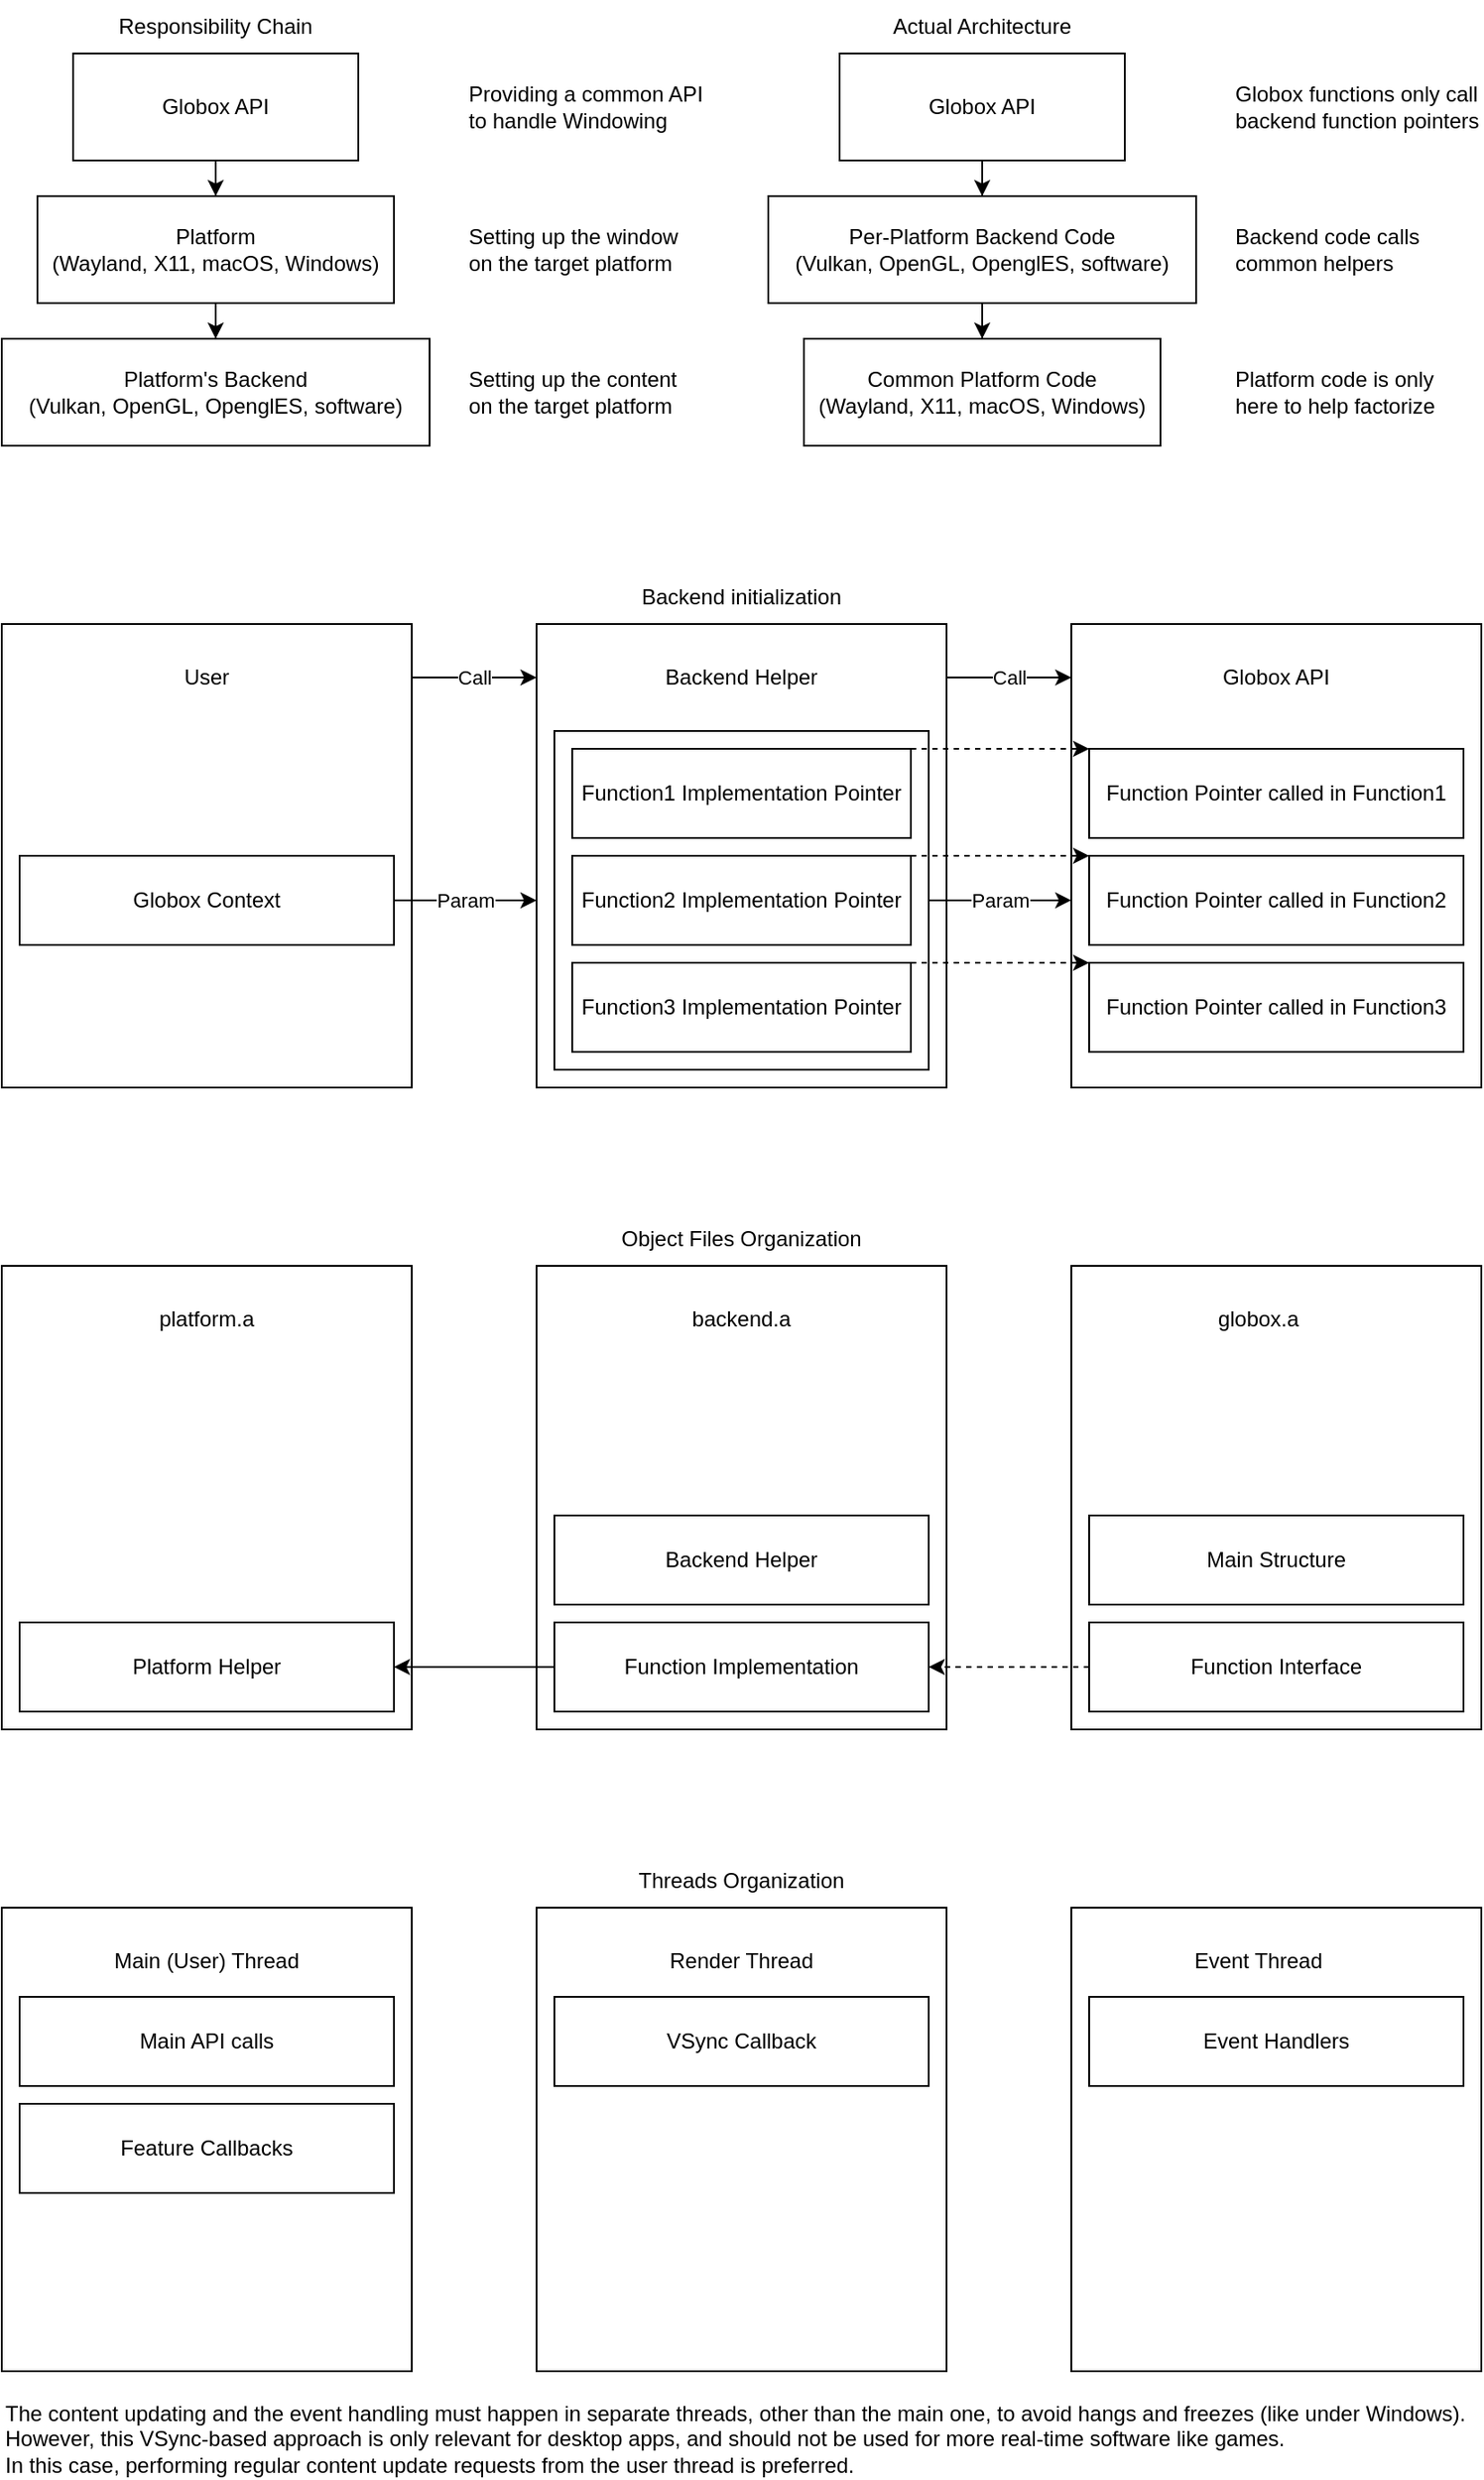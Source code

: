 <mxfile version="20.0.4" type="device"><diagram id="q395PleBGJEE1dHYPSkm" name="Page-1"><mxGraphModel dx="1422" dy="845" grid="1" gridSize="10" guides="1" tooltips="1" connect="1" arrows="1" fold="1" page="1" pageScale="1" pageWidth="850" pageHeight="1100" math="0" shadow="0"><root><mxCell id="0"/><mxCell id="1" parent="0"/><mxCell id="Ep6FRqUDfhVy1RujFqvS-13" value="" style="rounded=0;whiteSpace=wrap;html=1;" parent="1" vertex="1"><mxGeometry x="310" y="360" width="230" height="260" as="geometry"/></mxCell><mxCell id="Ep6FRqUDfhVy1RujFqvS-33" value="Param" style="edgeStyle=orthogonalEdgeStyle;rounded=0;orthogonalLoop=1;jettySize=auto;html=1;entryX=0;entryY=0.596;entryDx=0;entryDy=0;entryPerimeter=0;" parent="1" source="Ep6FRqUDfhVy1RujFqvS-31" target="Ep6FRqUDfhVy1RujFqvS-12" edge="1"><mxGeometry relative="1" as="geometry"><Array as="points"/></mxGeometry></mxCell><mxCell id="Ep6FRqUDfhVy1RujFqvS-31" value="" style="rounded=0;whiteSpace=wrap;html=1;" parent="1" vertex="1"><mxGeometry x="320" y="420" width="210" height="190" as="geometry"/></mxCell><mxCell id="Ep6FRqUDfhVy1RujFqvS-12" value="" style="rounded=0;whiteSpace=wrap;html=1;" parent="1" vertex="1"><mxGeometry x="610" y="360" width="230" height="260" as="geometry"/></mxCell><mxCell id="Ep6FRqUDfhVy1RujFqvS-30" value="&lt;div&gt;Call&lt;/div&gt;" style="edgeStyle=orthogonalEdgeStyle;rounded=0;orthogonalLoop=1;jettySize=auto;html=1;" parent="1" target="Ep6FRqUDfhVy1RujFqvS-12" edge="1"><mxGeometry relative="1" as="geometry"><mxPoint x="540" y="390" as="sourcePoint"/><Array as="points"><mxPoint x="540" y="390"/></Array></mxGeometry></mxCell><mxCell id="Wh6roSkXp979IWMYwvBI-26" style="edgeStyle=orthogonalEdgeStyle;rounded=0;orthogonalLoop=1;jettySize=auto;html=1;" parent="1" source="Wh6roSkXp979IWMYwvBI-1" target="Wh6roSkXp979IWMYwvBI-2" edge="1"><mxGeometry relative="1" as="geometry"/></mxCell><mxCell id="Wh6roSkXp979IWMYwvBI-1" value="&lt;div&gt;Platform&lt;/div&gt;&lt;div&gt;(Wayland, X11, macOS, Windows)&lt;/div&gt;" style="rounded=0;whiteSpace=wrap;html=1;" parent="1" vertex="1"><mxGeometry x="30" y="120" width="200" height="60" as="geometry"/></mxCell><mxCell id="Wh6roSkXp979IWMYwvBI-2" value="&lt;div&gt;Platform's Backend&lt;/div&gt;&lt;div&gt;(Vulkan, OpenGL, OpenglES, software)&lt;/div&gt;" style="rounded=0;whiteSpace=wrap;html=1;" parent="1" vertex="1"><mxGeometry x="10" y="200" width="240" height="60" as="geometry"/></mxCell><mxCell id="Wh6roSkXp979IWMYwvBI-25" style="edgeStyle=orthogonalEdgeStyle;rounded=0;orthogonalLoop=1;jettySize=auto;html=1;" parent="1" source="Wh6roSkXp979IWMYwvBI-3" target="Wh6roSkXp979IWMYwvBI-1" edge="1"><mxGeometry relative="1" as="geometry"/></mxCell><mxCell id="Wh6roSkXp979IWMYwvBI-3" value="&lt;div&gt;Globox API&lt;/div&gt;" style="rounded=0;whiteSpace=wrap;html=1;" parent="1" vertex="1"><mxGeometry x="50" y="40" width="160" height="60" as="geometry"/></mxCell><mxCell id="Wh6roSkXp979IWMYwvBI-4" value="Responsibility Chain" style="text;html=1;strokeColor=none;fillColor=none;align=center;verticalAlign=middle;whiteSpace=wrap;rounded=0;" parent="1" vertex="1"><mxGeometry x="10" y="10" width="240" height="30" as="geometry"/></mxCell><mxCell id="Wh6roSkXp979IWMYwvBI-5" value="Providing a common API to handle Windowing" style="text;html=1;strokeColor=none;fillColor=none;align=left;verticalAlign=middle;whiteSpace=wrap;rounded=0;" parent="1" vertex="1"><mxGeometry x="270" y="50" width="140" height="40" as="geometry"/></mxCell><mxCell id="Wh6roSkXp979IWMYwvBI-6" value="Setting up the window on the target platform" style="text;html=1;strokeColor=none;fillColor=none;align=left;verticalAlign=middle;whiteSpace=wrap;rounded=0;" parent="1" vertex="1"><mxGeometry x="270" y="130" width="130" height="40" as="geometry"/></mxCell><mxCell id="Wh6roSkXp979IWMYwvBI-7" value="Setting up the content on the target platform" style="text;html=1;strokeColor=none;fillColor=none;align=left;verticalAlign=middle;whiteSpace=wrap;rounded=0;" parent="1" vertex="1"><mxGeometry x="270" y="210" width="130" height="40" as="geometry"/></mxCell><mxCell id="Wh6roSkXp979IWMYwvBI-18" value="&lt;div&gt;Common Platform Code&lt;br&gt;&lt;/div&gt;&lt;div&gt;(Wayland, X11, macOS, Windows)&lt;/div&gt;" style="rounded=0;whiteSpace=wrap;html=1;" parent="1" vertex="1"><mxGeometry x="460" y="200" width="200" height="60" as="geometry"/></mxCell><mxCell id="Wh6roSkXp979IWMYwvBI-28" style="edgeStyle=orthogonalEdgeStyle;rounded=0;orthogonalLoop=1;jettySize=auto;html=1;" parent="1" source="Wh6roSkXp979IWMYwvBI-19" target="Wh6roSkXp979IWMYwvBI-18" edge="1"><mxGeometry relative="1" as="geometry"/></mxCell><mxCell id="Wh6roSkXp979IWMYwvBI-19" value="&lt;div&gt;Per-Platform Backend Code&lt;br&gt;&lt;/div&gt;&lt;div&gt;(Vulkan, OpenGL, OpenglES, software)&lt;/div&gt;" style="rounded=0;whiteSpace=wrap;html=1;" parent="1" vertex="1"><mxGeometry x="440" y="120" width="240" height="60" as="geometry"/></mxCell><mxCell id="Wh6roSkXp979IWMYwvBI-27" style="edgeStyle=orthogonalEdgeStyle;rounded=0;orthogonalLoop=1;jettySize=auto;html=1;" parent="1" source="Wh6roSkXp979IWMYwvBI-20" target="Wh6roSkXp979IWMYwvBI-19" edge="1"><mxGeometry relative="1" as="geometry"/></mxCell><mxCell id="Wh6roSkXp979IWMYwvBI-20" value="&lt;div&gt;Globox API&lt;/div&gt;" style="rounded=0;whiteSpace=wrap;html=1;" parent="1" vertex="1"><mxGeometry x="480" y="40" width="160" height="60" as="geometry"/></mxCell><mxCell id="Wh6roSkXp979IWMYwvBI-21" value="&lt;div&gt;Actual Architecture&lt;/div&gt;" style="text;html=1;strokeColor=none;fillColor=none;align=center;verticalAlign=middle;whiteSpace=wrap;rounded=0;" parent="1" vertex="1"><mxGeometry x="440" y="10" width="240" height="30" as="geometry"/></mxCell><mxCell id="Wh6roSkXp979IWMYwvBI-22" value="Globox functions only call backend function pointers" style="text;html=1;strokeColor=none;fillColor=none;align=left;verticalAlign=middle;whiteSpace=wrap;rounded=0;" parent="1" vertex="1"><mxGeometry x="700" y="50" width="140" height="40" as="geometry"/></mxCell><mxCell id="Wh6roSkXp979IWMYwvBI-23" value="Backend code calls common helpers" style="text;html=1;strokeColor=none;fillColor=none;align=left;verticalAlign=middle;whiteSpace=wrap;rounded=0;" parent="1" vertex="1"><mxGeometry x="700" y="130" width="130" height="40" as="geometry"/></mxCell><mxCell id="Wh6roSkXp979IWMYwvBI-24" value="&lt;div&gt;Platform code is only here to help factorize&lt;/div&gt;" style="text;html=1;strokeColor=none;fillColor=none;align=left;verticalAlign=middle;whiteSpace=wrap;rounded=0;" parent="1" vertex="1"><mxGeometry x="700" y="210" width="130" height="40" as="geometry"/></mxCell><mxCell id="Ep6FRqUDfhVy1RujFqvS-20" value="Call" style="edgeStyle=orthogonalEdgeStyle;rounded=0;orthogonalLoop=1;jettySize=auto;html=1;" parent="1" source="Ep6FRqUDfhVy1RujFqvS-5" edge="1"><mxGeometry relative="1" as="geometry"><mxPoint x="310" y="390" as="targetPoint"/><Array as="points"><mxPoint x="310" y="390"/></Array></mxGeometry></mxCell><mxCell id="Ep6FRqUDfhVy1RujFqvS-5" value="" style="rounded=0;whiteSpace=wrap;html=1;" parent="1" vertex="1"><mxGeometry x="10" y="360" width="230" height="260" as="geometry"/></mxCell><mxCell id="Ep6FRqUDfhVy1RujFqvS-34" style="edgeStyle=orthogonalEdgeStyle;rounded=0;orthogonalLoop=1;jettySize=auto;html=1;dashed=1;" parent="1" source="Ep6FRqUDfhVy1RujFqvS-2" target="Ep6FRqUDfhVy1RujFqvS-14" edge="1"><mxGeometry relative="1" as="geometry"><Array as="points"><mxPoint x="570" y="430"/><mxPoint x="570" y="430"/></Array></mxGeometry></mxCell><mxCell id="Ep6FRqUDfhVy1RujFqvS-2" value="Function1 Implementation Pointer" style="rounded=0;whiteSpace=wrap;html=1;" parent="1" vertex="1"><mxGeometry x="330" y="430" width="190" height="50" as="geometry"/></mxCell><mxCell id="Ep6FRqUDfhVy1RujFqvS-35" style="edgeStyle=orthogonalEdgeStyle;rounded=0;orthogonalLoop=1;jettySize=auto;html=1;exitX=1;exitY=0;exitDx=0;exitDy=0;entryX=0;entryY=0;entryDx=0;entryDy=0;dashed=1;" parent="1" source="Ep6FRqUDfhVy1RujFqvS-3" target="Ep6FRqUDfhVy1RujFqvS-15" edge="1"><mxGeometry relative="1" as="geometry"><Array as="points"><mxPoint x="570" y="490"/><mxPoint x="570" y="490"/></Array></mxGeometry></mxCell><mxCell id="Ep6FRqUDfhVy1RujFqvS-3" value="Function2 Implementation Pointer" style="rounded=0;whiteSpace=wrap;html=1;" parent="1" vertex="1"><mxGeometry x="330" y="490" width="190" height="50" as="geometry"/></mxCell><mxCell id="Ep6FRqUDfhVy1RujFqvS-36" style="edgeStyle=orthogonalEdgeStyle;rounded=0;orthogonalLoop=1;jettySize=auto;html=1;exitX=1;exitY=0;exitDx=0;exitDy=0;entryX=0;entryY=0;entryDx=0;entryDy=0;dashed=1;" parent="1" source="Ep6FRqUDfhVy1RujFqvS-10" target="Ep6FRqUDfhVy1RujFqvS-16" edge="1"><mxGeometry relative="1" as="geometry"><Array as="points"><mxPoint x="550" y="550"/><mxPoint x="550" y="550"/></Array></mxGeometry></mxCell><mxCell id="Ep6FRqUDfhVy1RujFqvS-10" value="Function3 Implementation Pointer" style="rounded=0;whiteSpace=wrap;html=1;" parent="1" vertex="1"><mxGeometry x="330" y="550" width="190" height="50" as="geometry"/></mxCell><mxCell id="Ep6FRqUDfhVy1RujFqvS-14" value="Function Pointer called in Function1" style="rounded=0;whiteSpace=wrap;html=1;" parent="1" vertex="1"><mxGeometry x="620" y="430" width="210" height="50" as="geometry"/></mxCell><mxCell id="Ep6FRqUDfhVy1RujFqvS-15" value="Function Pointer called in Function2" style="rounded=0;whiteSpace=wrap;html=1;" parent="1" vertex="1"><mxGeometry x="620" y="490" width="210" height="50" as="geometry"/></mxCell><mxCell id="Ep6FRqUDfhVy1RujFqvS-16" value="Function Pointer called in Function3" style="rounded=0;whiteSpace=wrap;html=1;" parent="1" vertex="1"><mxGeometry x="620" y="550" width="210" height="50" as="geometry"/></mxCell><mxCell id="Ep6FRqUDfhVy1RujFqvS-17" value="User" style="text;html=1;strokeColor=none;fillColor=none;align=center;verticalAlign=middle;whiteSpace=wrap;rounded=0;" parent="1" vertex="1"><mxGeometry x="20" y="370" width="210" height="40" as="geometry"/></mxCell><mxCell id="Ep6FRqUDfhVy1RujFqvS-18" value="Backend Helper" style="text;html=1;strokeColor=none;fillColor=none;align=center;verticalAlign=middle;whiteSpace=wrap;rounded=0;" parent="1" vertex="1"><mxGeometry x="320" y="370" width="210" height="40" as="geometry"/></mxCell><mxCell id="Ep6FRqUDfhVy1RujFqvS-19" value="Globox API" style="text;html=1;strokeColor=none;fillColor=none;align=center;verticalAlign=middle;whiteSpace=wrap;rounded=0;" parent="1" vertex="1"><mxGeometry x="620" y="370" width="210" height="40" as="geometry"/></mxCell><mxCell id="Ep6FRqUDfhVy1RujFqvS-25" value="Backend initialization" style="text;html=1;strokeColor=none;fillColor=none;align=center;verticalAlign=middle;whiteSpace=wrap;rounded=0;" parent="1" vertex="1"><mxGeometry x="10" y="330" width="830" height="30" as="geometry"/></mxCell><mxCell id="Ep6FRqUDfhVy1RujFqvS-28" value="Param" style="edgeStyle=orthogonalEdgeStyle;rounded=0;orthogonalLoop=1;jettySize=auto;html=1;" parent="1" source="Ep6FRqUDfhVy1RujFqvS-26" edge="1"><mxGeometry relative="1" as="geometry"><mxPoint x="310" y="515" as="targetPoint"/><Array as="points"><mxPoint x="310" y="515"/></Array></mxGeometry></mxCell><mxCell id="Ep6FRqUDfhVy1RujFqvS-26" value="Globox Context" style="rounded=0;whiteSpace=wrap;html=1;" parent="1" vertex="1"><mxGeometry x="20" y="490" width="210" height="50" as="geometry"/></mxCell><mxCell id="Ep6FRqUDfhVy1RujFqvS-37" value="Object Files Organization" style="text;html=1;strokeColor=none;fillColor=none;align=center;verticalAlign=middle;whiteSpace=wrap;rounded=0;" parent="1" vertex="1"><mxGeometry x="10" y="690" width="830" height="30" as="geometry"/></mxCell><mxCell id="dSDK5b-otHIs8N-x7bHy-1" value="" style="rounded=0;whiteSpace=wrap;html=1;" vertex="1" parent="1"><mxGeometry x="10" y="720" width="230" height="260" as="geometry"/></mxCell><mxCell id="dSDK5b-otHIs8N-x7bHy-2" value="platform.a" style="text;html=1;strokeColor=none;fillColor=none;align=center;verticalAlign=middle;whiteSpace=wrap;rounded=0;" vertex="1" parent="1"><mxGeometry x="20" y="730" width="210" height="40" as="geometry"/></mxCell><mxCell id="dSDK5b-otHIs8N-x7bHy-4" value="" style="rounded=0;whiteSpace=wrap;html=1;" vertex="1" parent="1"><mxGeometry x="310" y="720" width="230" height="260" as="geometry"/></mxCell><mxCell id="dSDK5b-otHIs8N-x7bHy-5" value="&lt;div&gt;backend.a&lt;/div&gt;" style="text;html=1;strokeColor=none;fillColor=none;align=center;verticalAlign=middle;whiteSpace=wrap;rounded=0;" vertex="1" parent="1"><mxGeometry x="320" y="730" width="210" height="40" as="geometry"/></mxCell><mxCell id="dSDK5b-otHIs8N-x7bHy-6" value="" style="rounded=0;whiteSpace=wrap;html=1;" vertex="1" parent="1"><mxGeometry x="610" y="720" width="230" height="260" as="geometry"/></mxCell><mxCell id="dSDK5b-otHIs8N-x7bHy-7" value="globox.a" style="text;html=1;strokeColor=none;fillColor=none;align=center;verticalAlign=middle;whiteSpace=wrap;rounded=0;" vertex="1" parent="1"><mxGeometry x="610" y="730" width="210" height="40" as="geometry"/></mxCell><mxCell id="dSDK5b-otHIs8N-x7bHy-11" style="edgeStyle=orthogonalEdgeStyle;rounded=0;orthogonalLoop=1;jettySize=auto;html=1;" edge="1" parent="1" source="dSDK5b-otHIs8N-x7bHy-8" target="dSDK5b-otHIs8N-x7bHy-9"><mxGeometry relative="1" as="geometry"/></mxCell><mxCell id="dSDK5b-otHIs8N-x7bHy-8" value="Function Implementation" style="rounded=0;whiteSpace=wrap;html=1;" vertex="1" parent="1"><mxGeometry x="320" y="920" width="210" height="50" as="geometry"/></mxCell><mxCell id="dSDK5b-otHIs8N-x7bHy-9" value="Platform Helper" style="rounded=0;whiteSpace=wrap;html=1;" vertex="1" parent="1"><mxGeometry x="20" y="920" width="210" height="50" as="geometry"/></mxCell><mxCell id="dSDK5b-otHIs8N-x7bHy-12" style="edgeStyle=orthogonalEdgeStyle;rounded=0;orthogonalLoop=1;jettySize=auto;html=1;dashed=1;" edge="1" parent="1" source="dSDK5b-otHIs8N-x7bHy-10" target="dSDK5b-otHIs8N-x7bHy-8"><mxGeometry relative="1" as="geometry"/></mxCell><mxCell id="dSDK5b-otHIs8N-x7bHy-10" value="Function Interface" style="rounded=0;whiteSpace=wrap;html=1;" vertex="1" parent="1"><mxGeometry x="620" y="920" width="210" height="50" as="geometry"/></mxCell><mxCell id="dSDK5b-otHIs8N-x7bHy-13" value="Backend Helper" style="rounded=0;whiteSpace=wrap;html=1;" vertex="1" parent="1"><mxGeometry x="320" y="860" width="210" height="50" as="geometry"/></mxCell><mxCell id="dSDK5b-otHIs8N-x7bHy-14" value="Main Structure" style="rounded=0;whiteSpace=wrap;html=1;" vertex="1" parent="1"><mxGeometry x="620" y="860" width="210" height="50" as="geometry"/></mxCell><mxCell id="dSDK5b-otHIs8N-x7bHy-15" value="Threads Organization" style="text;html=1;strokeColor=none;fillColor=none;align=center;verticalAlign=middle;whiteSpace=wrap;rounded=0;" vertex="1" parent="1"><mxGeometry x="10" y="1050" width="830" height="30" as="geometry"/></mxCell><mxCell id="dSDK5b-otHIs8N-x7bHy-16" value="" style="rounded=0;whiteSpace=wrap;html=1;" vertex="1" parent="1"><mxGeometry x="10" y="1080" width="230" height="260" as="geometry"/></mxCell><mxCell id="dSDK5b-otHIs8N-x7bHy-17" value="Main (User) Thread" style="text;html=1;strokeColor=none;fillColor=none;align=center;verticalAlign=middle;whiteSpace=wrap;rounded=0;" vertex="1" parent="1"><mxGeometry x="20" y="1090" width="210" height="40" as="geometry"/></mxCell><mxCell id="dSDK5b-otHIs8N-x7bHy-18" value="" style="rounded=0;whiteSpace=wrap;html=1;" vertex="1" parent="1"><mxGeometry x="310" y="1080" width="230" height="260" as="geometry"/></mxCell><mxCell id="dSDK5b-otHIs8N-x7bHy-19" value="Render Thread" style="text;html=1;strokeColor=none;fillColor=none;align=center;verticalAlign=middle;whiteSpace=wrap;rounded=0;" vertex="1" parent="1"><mxGeometry x="320" y="1090" width="210" height="40" as="geometry"/></mxCell><mxCell id="dSDK5b-otHIs8N-x7bHy-20" value="" style="rounded=0;whiteSpace=wrap;html=1;" vertex="1" parent="1"><mxGeometry x="610" y="1080" width="230" height="260" as="geometry"/></mxCell><mxCell id="dSDK5b-otHIs8N-x7bHy-21" value="Event Thread" style="text;html=1;strokeColor=none;fillColor=none;align=center;verticalAlign=middle;whiteSpace=wrap;rounded=0;" vertex="1" parent="1"><mxGeometry x="610" y="1090" width="210" height="40" as="geometry"/></mxCell><mxCell id="dSDK5b-otHIs8N-x7bHy-24" value="Feature Callbacks" style="rounded=0;whiteSpace=wrap;html=1;" vertex="1" parent="1"><mxGeometry x="20" y="1190" width="210" height="50" as="geometry"/></mxCell><mxCell id="dSDK5b-otHIs8N-x7bHy-27" value="VSync Callback" style="rounded=0;whiteSpace=wrap;html=1;" vertex="1" parent="1"><mxGeometry x="320" y="1130" width="210" height="50" as="geometry"/></mxCell><mxCell id="dSDK5b-otHIs8N-x7bHy-28" value="Event Handlers" style="rounded=0;whiteSpace=wrap;html=1;" vertex="1" parent="1"><mxGeometry x="620" y="1130" width="210" height="50" as="geometry"/></mxCell><mxCell id="dSDK5b-otHIs8N-x7bHy-29" value="Main API calls" style="rounded=0;whiteSpace=wrap;html=1;" vertex="1" parent="1"><mxGeometry x="20" y="1130" width="210" height="50" as="geometry"/></mxCell><mxCell id="dSDK5b-otHIs8N-x7bHy-30" value="&lt;div&gt;The content updating and the event handling must happen in separate threads, other than the main one, to avoid hangs and freezes (like under Windows).&lt;/div&gt;&lt;div&gt;However, this VSync-based approach is only relevant for desktop apps, and should not be used for more real-time software like games.&lt;/div&gt;&lt;div&gt;In this case, performing regular content update requests from the user thread is preferred.&lt;br&gt;&lt;/div&gt;" style="text;html=1;strokeColor=none;fillColor=none;align=left;verticalAlign=top;whiteSpace=wrap;rounded=0;" vertex="1" parent="1"><mxGeometry x="10" y="1350" width="830" height="50" as="geometry"/></mxCell></root></mxGraphModel></diagram></mxfile>